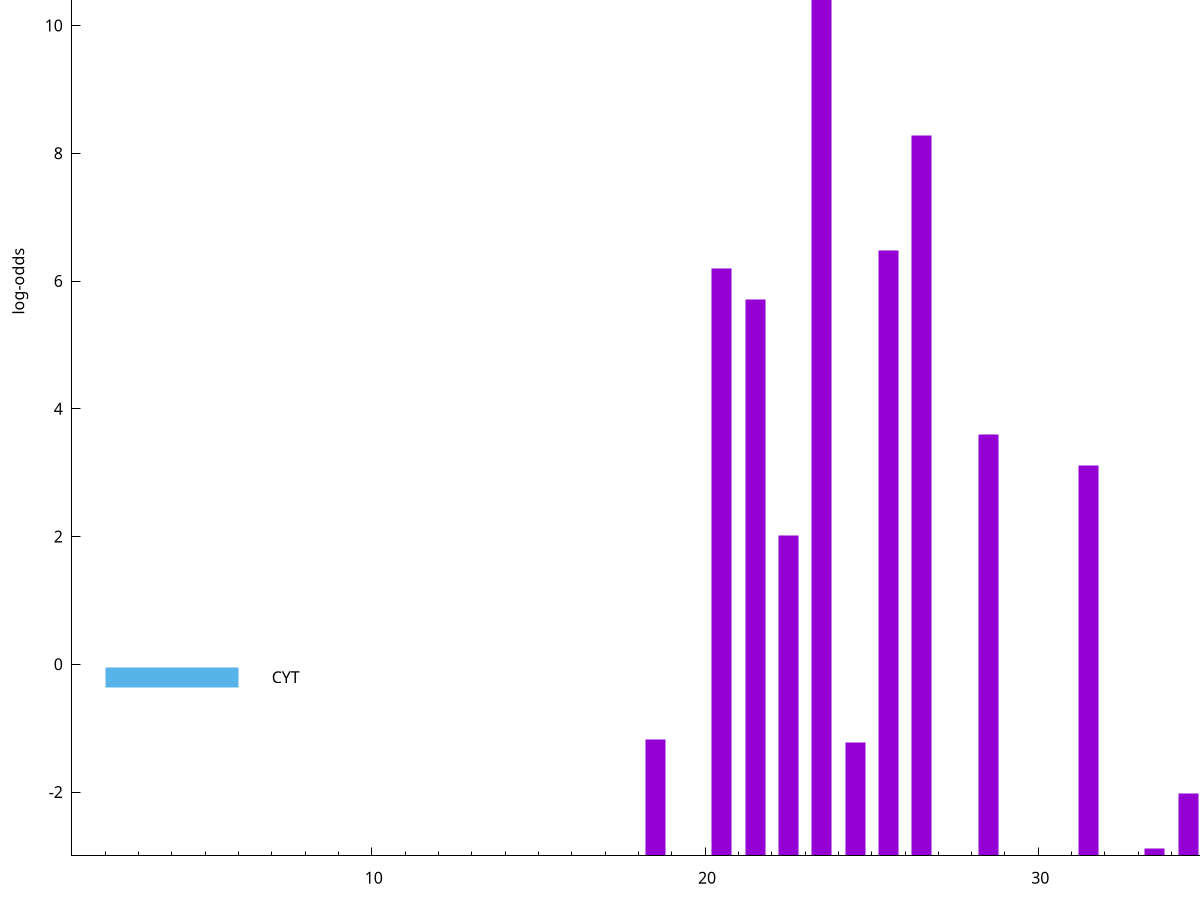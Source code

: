 set title "LipoP predictions for SRR4017849.gff"
set size 2., 1.4
set xrange [1:70] 
set mxtics 10
set yrange [-3:15]
set y2range [0:18]
set ylabel "log-odds"
set term postscript eps color solid "Helvetica" 30
set output "SRR4017849.gff151.eps"
set arrow from 2,13.4567 to 6,13.4567 nohead lt 1 lw 20
set label "SpI" at 7,13.4567
set arrow from 2,-0.200913 to 6,-0.200913 nohead lt 3 lw 20
set label "CYT" at 7,-0.200913
set arrow from 2,13.4567 to 6,13.4567 nohead lt 1 lw 20
set label "SpI" at 7,13.4567
# NOTE: The scores below are the log-odds scores with the threshold
# NOTE: subtracted (a hack to make gnuplot make the histogram all
# NOTE: look nice).
plot "-" axes x1y2 title "" with impulses lt 1 lw 20
23.500000 16.384200
26.500000 11.272640
25.500000 9.484150
20.500000 9.194760
21.500000 8.711550
28.500000 6.596580
31.500000 6.119660
22.500000 5.017480
18.500000 1.819380
24.500000 1.768260
34.500000 0.981370
33.500000 0.111880
e
exit
